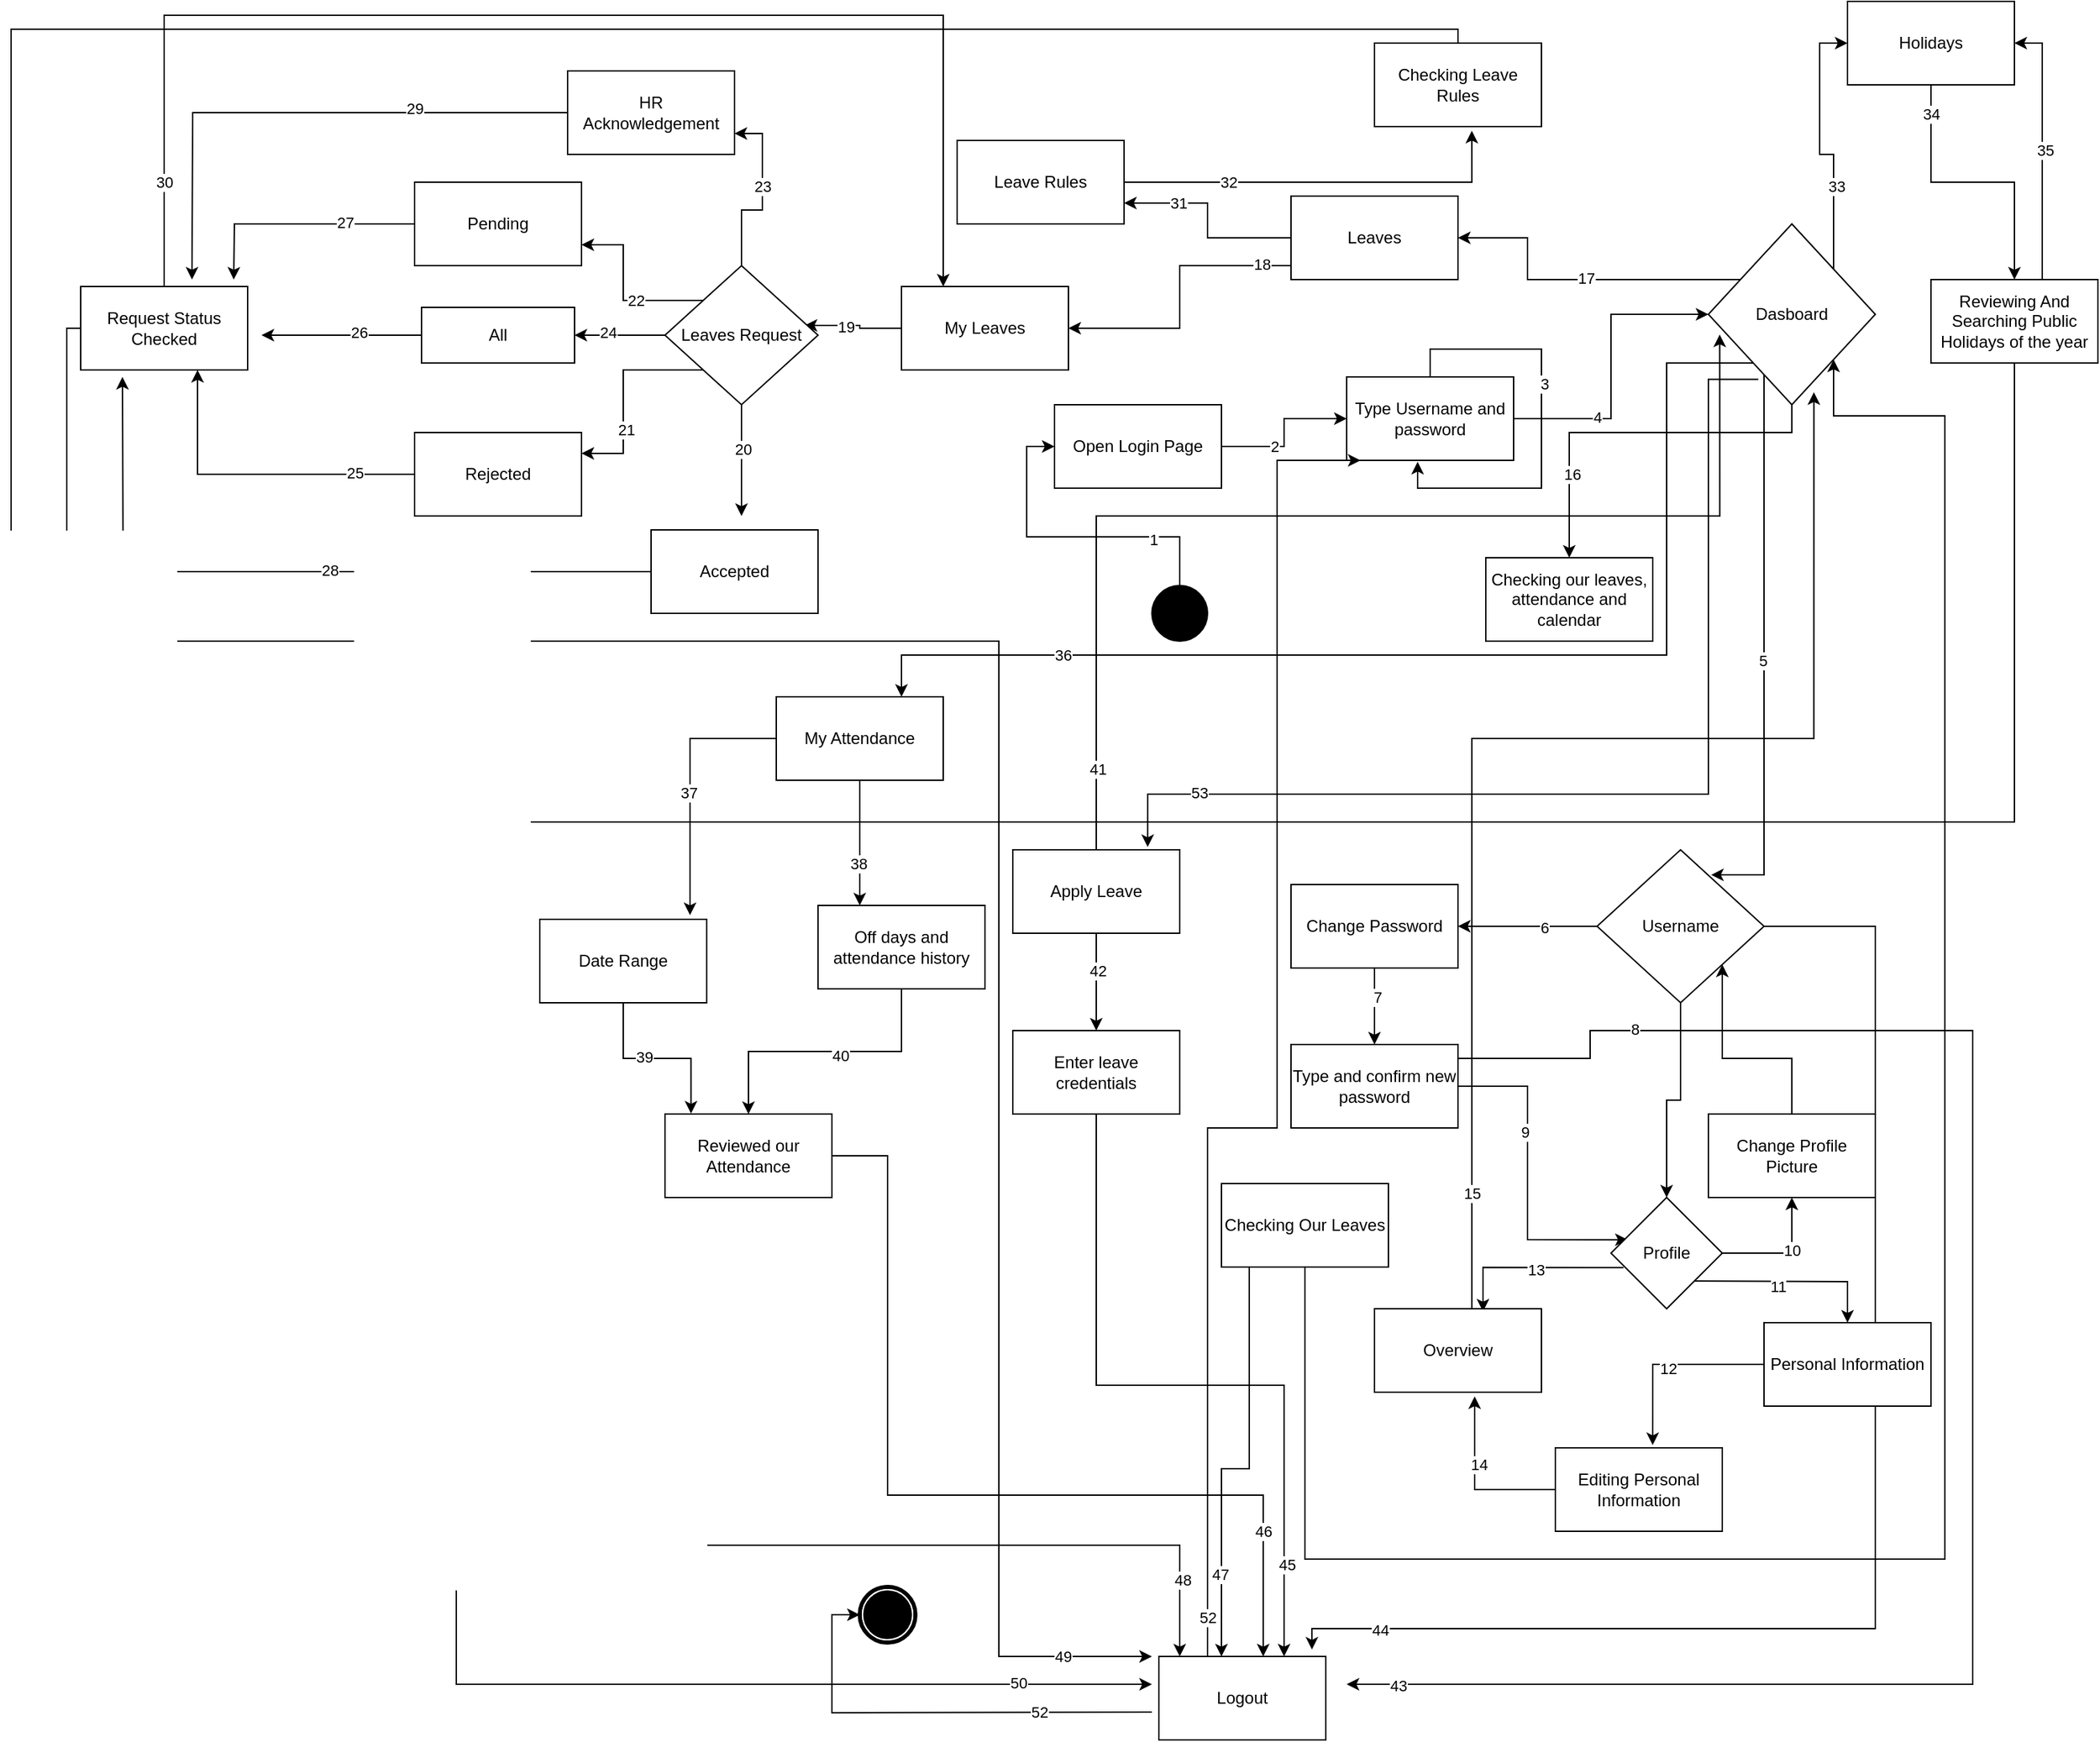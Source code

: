<mxfile version="20.1.4" type="device"><diagram name="Page-1" id="0783ab3e-0a74-02c8-0abd-f7b4e66b4bec"><mxGraphModel dx="1988" dy="1735" grid="1" gridSize="10" guides="1" tooltips="1" connect="1" arrows="1" fold="1" page="1" pageScale="1" pageWidth="850" pageHeight="1100" background="none" math="0" shadow="0"><root><mxCell id="0"/><mxCell id="1" parent="0"/><mxCell id="XE_rVg_i9SfqLxO7gAfk-92" style="edgeStyle=orthogonalEdgeStyle;rounded=0;orthogonalLoop=1;jettySize=auto;html=1;entryX=0;entryY=0.5;entryDx=0;entryDy=0;" edge="1" parent="1" source="XE_rVg_i9SfqLxO7gAfk-2" target="XE_rVg_i9SfqLxO7gAfk-89"><mxGeometry relative="1" as="geometry"/></mxCell><mxCell id="XE_rVg_i9SfqLxO7gAfk-245" value="1" style="edgeLabel;html=1;align=center;verticalAlign=middle;resizable=0;points=[];" vertex="1" connectable="0" parent="XE_rVg_i9SfqLxO7gAfk-92"><mxGeometry x="-0.54" y="2" relative="1" as="geometry"><mxPoint x="-1" as="offset"/></mxGeometry></mxCell><mxCell id="XE_rVg_i9SfqLxO7gAfk-2" value="" style="ellipse;whiteSpace=wrap;html=1;rounded=0;shadow=0;comic=0;labelBackgroundColor=none;strokeWidth=1;fillColor=#000000;fontFamily=Verdana;fontSize=12;align=center;" vertex="1" parent="1"><mxGeometry x="300" y="-20" width="40" height="40" as="geometry"/></mxCell><mxCell id="XE_rVg_i9SfqLxO7gAfk-3" value="" style="shape=mxgraph.bpmn.shape;html=1;verticalLabelPosition=bottom;labelBackgroundColor=#ffffff;verticalAlign=top;perimeter=ellipsePerimeter;outline=end;symbol=terminate;rounded=0;shadow=0;comic=0;strokeWidth=1;fontFamily=Verdana;fontSize=12;align=center;" vertex="1" parent="1"><mxGeometry x="90" y="700" width="40" height="40" as="geometry"/></mxCell><mxCell id="XE_rVg_i9SfqLxO7gAfk-31" style="edgeStyle=orthogonalEdgeStyle;rounded=0;orthogonalLoop=1;jettySize=auto;html=1;entryX=0;entryY=0.75;entryDx=0;entryDy=0;" edge="1" parent="1" source="XE_rVg_i9SfqLxO7gAfk-32"><mxGeometry relative="1" as="geometry"><Array as="points"><mxPoint x="190" y="240"/><mxPoint x="90" y="240"/><mxPoint x="90" y="295"/></Array><mxPoint x="150" y="295" as="targetPoint"/></mxGeometry></mxCell><mxCell id="XE_rVg_i9SfqLxO7gAfk-93" style="edgeStyle=orthogonalEdgeStyle;rounded=0;orthogonalLoop=1;jettySize=auto;html=1;entryX=0;entryY=0.5;entryDx=0;entryDy=0;" edge="1" parent="1" source="XE_rVg_i9SfqLxO7gAfk-89" target="XE_rVg_i9SfqLxO7gAfk-90"><mxGeometry relative="1" as="geometry"/></mxCell><mxCell id="XE_rVg_i9SfqLxO7gAfk-247" value="2" style="edgeLabel;html=1;align=center;verticalAlign=middle;resizable=0;points=[];" vertex="1" connectable="0" parent="XE_rVg_i9SfqLxO7gAfk-93"><mxGeometry x="-0.309" relative="1" as="geometry"><mxPoint as="offset"/></mxGeometry></mxCell><mxCell id="XE_rVg_i9SfqLxO7gAfk-89" value="Open Login Page" style="whiteSpace=wrap;html=1;" vertex="1" parent="1"><mxGeometry x="230" y="-150" width="120" height="60" as="geometry"/></mxCell><mxCell id="XE_rVg_i9SfqLxO7gAfk-158" style="edgeStyle=orthogonalEdgeStyle;rounded=0;orthogonalLoop=1;jettySize=auto;html=1;entryX=0;entryY=0.5;entryDx=0;entryDy=0;" edge="1" parent="1" source="XE_rVg_i9SfqLxO7gAfk-90" target="XE_rVg_i9SfqLxO7gAfk-157"><mxGeometry relative="1" as="geometry"/></mxCell><mxCell id="XE_rVg_i9SfqLxO7gAfk-249" value="4" style="edgeLabel;html=1;align=center;verticalAlign=middle;resizable=0;points=[];" vertex="1" connectable="0" parent="XE_rVg_i9SfqLxO7gAfk-158"><mxGeometry x="-0.442" y="1" relative="1" as="geometry"><mxPoint as="offset"/></mxGeometry></mxCell><mxCell id="XE_rVg_i9SfqLxO7gAfk-90" value="Type Username and password" style="whiteSpace=wrap;html=1;" vertex="1" parent="1"><mxGeometry x="440" y="-170" width="120" height="60" as="geometry"/></mxCell><mxCell id="XE_rVg_i9SfqLxO7gAfk-95" style="edgeStyle=orthogonalEdgeStyle;rounded=0;orthogonalLoop=1;jettySize=auto;html=1;entryX=0.425;entryY=1.017;entryDx=0;entryDy=0;entryPerimeter=0;" edge="1" parent="1" source="XE_rVg_i9SfqLxO7gAfk-90" target="XE_rVg_i9SfqLxO7gAfk-90"><mxGeometry relative="1" as="geometry"/></mxCell><mxCell id="XE_rVg_i9SfqLxO7gAfk-248" value="3" style="edgeLabel;html=1;align=center;verticalAlign=middle;resizable=0;points=[];" vertex="1" connectable="0" parent="XE_rVg_i9SfqLxO7gAfk-95"><mxGeometry x="-0.188" y="2" relative="1" as="geometry"><mxPoint as="offset"/></mxGeometry></mxCell><mxCell id="XE_rVg_i9SfqLxO7gAfk-107" style="edgeStyle=orthogonalEdgeStyle;rounded=0;orthogonalLoop=1;jettySize=auto;html=1;exitX=0;exitY=0.5;exitDx=0;exitDy=0;entryX=1;entryY=0.5;entryDx=0;entryDy=0;" edge="1" parent="1" source="XE_rVg_i9SfqLxO7gAfk-102" target="XE_rVg_i9SfqLxO7gAfk-105"><mxGeometry relative="1" as="geometry"><Array as="points"><mxPoint x="590" y="225"/><mxPoint x="590" y="225"/></Array></mxGeometry></mxCell><mxCell id="XE_rVg_i9SfqLxO7gAfk-251" value="6" style="edgeLabel;html=1;align=center;verticalAlign=middle;resizable=0;points=[];" vertex="1" connectable="0" parent="XE_rVg_i9SfqLxO7gAfk-107"><mxGeometry x="-0.24" y="1" relative="1" as="geometry"><mxPoint as="offset"/></mxGeometry></mxCell><mxCell id="XE_rVg_i9SfqLxO7gAfk-110" style="edgeStyle=orthogonalEdgeStyle;rounded=0;orthogonalLoop=1;jettySize=auto;html=1;exitX=0.5;exitY=1;exitDx=0;exitDy=0;entryX=0.5;entryY=0;entryDx=0;entryDy=0;" edge="1" parent="1" source="XE_rVg_i9SfqLxO7gAfk-102" target="XE_rVg_i9SfqLxO7gAfk-237"><mxGeometry relative="1" as="geometry"><mxPoint x="680.0" y="420" as="targetPoint"/></mxGeometry></mxCell><mxCell id="XE_rVg_i9SfqLxO7gAfk-118" style="edgeStyle=orthogonalEdgeStyle;rounded=0;orthogonalLoop=1;jettySize=auto;html=1;entryX=0.917;entryY=-0.083;entryDx=0;entryDy=0;entryPerimeter=0;" edge="1" parent="1" source="XE_rVg_i9SfqLxO7gAfk-102" target="XE_rVg_i9SfqLxO7gAfk-113"><mxGeometry relative="1" as="geometry"><Array as="points"><mxPoint x="820" y="225"/><mxPoint x="820" y="730"/><mxPoint x="415" y="730"/></Array></mxGeometry></mxCell><mxCell id="XE_rVg_i9SfqLxO7gAfk-290" value="44" style="edgeLabel;html=1;align=center;verticalAlign=middle;resizable=0;points=[];" vertex="1" connectable="0" parent="XE_rVg_i9SfqLxO7gAfk-118"><mxGeometry x="0.873" y="1" relative="1" as="geometry"><mxPoint as="offset"/></mxGeometry></mxCell><mxCell id="XE_rVg_i9SfqLxO7gAfk-102" value="Username" style="rhombus;whiteSpace=wrap;html=1;" vertex="1" parent="1"><mxGeometry x="620" y="170" width="120" height="110" as="geometry"/></mxCell><mxCell id="XE_rVg_i9SfqLxO7gAfk-122" style="edgeStyle=orthogonalEdgeStyle;rounded=0;orthogonalLoop=1;jettySize=auto;html=1;entryX=0.65;entryY=0.033;entryDx=0;entryDy=0;entryPerimeter=0;exitX=0.112;exitY=0.629;exitDx=0;exitDy=0;exitPerimeter=0;" edge="1" parent="1" source="XE_rVg_i9SfqLxO7gAfk-237" target="XE_rVg_i9SfqLxO7gAfk-112"><mxGeometry relative="1" as="geometry"><mxPoint x="620.0" y="470" as="sourcePoint"/><Array as="points"><mxPoint x="538" y="470"/></Array></mxGeometry></mxCell><mxCell id="XE_rVg_i9SfqLxO7gAfk-259" value="13" style="edgeLabel;html=1;align=center;verticalAlign=middle;resizable=0;points=[];" vertex="1" connectable="0" parent="XE_rVg_i9SfqLxO7gAfk-122"><mxGeometry x="-0.039" y="1" relative="1" as="geometry"><mxPoint as="offset"/></mxGeometry></mxCell><mxCell id="XE_rVg_i9SfqLxO7gAfk-123" style="edgeStyle=orthogonalEdgeStyle;rounded=0;orthogonalLoop=1;jettySize=auto;html=1;entryX=0.5;entryY=0;entryDx=0;entryDy=0;" edge="1" parent="1" target="XE_rVg_i9SfqLxO7gAfk-121"><mxGeometry relative="1" as="geometry"><mxPoint x="680.0" y="480" as="sourcePoint"/></mxGeometry></mxCell><mxCell id="XE_rVg_i9SfqLxO7gAfk-257" value="11" style="edgeLabel;html=1;align=center;verticalAlign=middle;resizable=0;points=[];" vertex="1" connectable="0" parent="XE_rVg_i9SfqLxO7gAfk-123"><mxGeometry x="-0.061" y="-3" relative="1" as="geometry"><mxPoint as="offset"/></mxGeometry></mxCell><mxCell id="XE_rVg_i9SfqLxO7gAfk-108" style="edgeStyle=orthogonalEdgeStyle;rounded=0;orthogonalLoop=1;jettySize=auto;html=1;entryX=0.5;entryY=0;entryDx=0;entryDy=0;" edge="1" parent="1" source="XE_rVg_i9SfqLxO7gAfk-105" target="XE_rVg_i9SfqLxO7gAfk-106"><mxGeometry relative="1" as="geometry"><Array as="points"><mxPoint x="460" y="270"/><mxPoint x="460" y="270"/></Array></mxGeometry></mxCell><mxCell id="XE_rVg_i9SfqLxO7gAfk-253" value="7" style="edgeLabel;html=1;align=center;verticalAlign=middle;resizable=0;points=[];" vertex="1" connectable="0" parent="XE_rVg_i9SfqLxO7gAfk-108"><mxGeometry x="-0.238" y="2" relative="1" as="geometry"><mxPoint as="offset"/></mxGeometry></mxCell><mxCell id="XE_rVg_i9SfqLxO7gAfk-105" value="Change Password" style="whiteSpace=wrap;html=1;" vertex="1" parent="1"><mxGeometry x="400" y="195" width="120" height="60" as="geometry"/></mxCell><mxCell id="XE_rVg_i9SfqLxO7gAfk-111" style="edgeStyle=orthogonalEdgeStyle;rounded=0;orthogonalLoop=1;jettySize=auto;html=1;entryX=0.15;entryY=0.379;entryDx=0;entryDy=0;entryPerimeter=0;" edge="1" parent="1" source="XE_rVg_i9SfqLxO7gAfk-106" target="XE_rVg_i9SfqLxO7gAfk-237"><mxGeometry relative="1" as="geometry"><mxPoint x="620.0" y="450" as="targetPoint"/><Array as="points"><mxPoint x="570" y="340"/><mxPoint x="570" y="450"/></Array></mxGeometry></mxCell><mxCell id="XE_rVg_i9SfqLxO7gAfk-255" value="9" style="edgeLabel;html=1;align=center;verticalAlign=middle;resizable=0;points=[];" vertex="1" connectable="0" parent="XE_rVg_i9SfqLxO7gAfk-111"><mxGeometry x="-0.286" y="-2" relative="1" as="geometry"><mxPoint as="offset"/></mxGeometry></mxCell><mxCell id="XE_rVg_i9SfqLxO7gAfk-114" style="edgeStyle=orthogonalEdgeStyle;rounded=0;orthogonalLoop=1;jettySize=auto;html=1;" edge="1" parent="1" source="XE_rVg_i9SfqLxO7gAfk-106"><mxGeometry relative="1" as="geometry"><mxPoint x="440" y="770" as="targetPoint"/><Array as="points"><mxPoint x="615" y="320"/><mxPoint x="615" y="300"/><mxPoint x="890" y="300"/><mxPoint x="890" y="770"/></Array></mxGeometry></mxCell><mxCell id="XE_rVg_i9SfqLxO7gAfk-254" value="8" style="edgeLabel;html=1;align=center;verticalAlign=middle;resizable=0;points=[];" vertex="1" connectable="0" parent="XE_rVg_i9SfqLxO7gAfk-114"><mxGeometry x="-0.776" y="1" relative="1" as="geometry"><mxPoint as="offset"/></mxGeometry></mxCell><mxCell id="XE_rVg_i9SfqLxO7gAfk-289" value="43" style="edgeLabel;html=1;align=center;verticalAlign=middle;resizable=0;points=[];" vertex="1" connectable="0" parent="XE_rVg_i9SfqLxO7gAfk-114"><mxGeometry x="0.944" y="1" relative="1" as="geometry"><mxPoint as="offset"/></mxGeometry></mxCell><mxCell id="XE_rVg_i9SfqLxO7gAfk-106" value="Type and confirm new password" style="whiteSpace=wrap;html=1;" vertex="1" parent="1"><mxGeometry x="400" y="310" width="120" height="60" as="geometry"/></mxCell><mxCell id="XE_rVg_i9SfqLxO7gAfk-241" style="edgeStyle=orthogonalEdgeStyle;rounded=0;orthogonalLoop=1;jettySize=auto;html=1;entryX=0.632;entryY=0.931;entryDx=0;entryDy=0;entryPerimeter=0;" edge="1" parent="1" source="XE_rVg_i9SfqLxO7gAfk-112" target="XE_rVg_i9SfqLxO7gAfk-157"><mxGeometry relative="1" as="geometry"><Array as="points"><mxPoint x="530" y="90"/><mxPoint x="776" y="90"/></Array></mxGeometry></mxCell><mxCell id="XE_rVg_i9SfqLxO7gAfk-261" value="15" style="edgeLabel;html=1;align=center;verticalAlign=middle;resizable=0;points=[];" vertex="1" connectable="0" parent="XE_rVg_i9SfqLxO7gAfk-241"><mxGeometry x="-0.815" relative="1" as="geometry"><mxPoint as="offset"/></mxGeometry></mxCell><mxCell id="XE_rVg_i9SfqLxO7gAfk-112" value="Overview" style="whiteSpace=wrap;html=1;" vertex="1" parent="1"><mxGeometry x="460" y="500" width="120" height="60" as="geometry"/></mxCell><mxCell id="XE_rVg_i9SfqLxO7gAfk-120" style="edgeStyle=orthogonalEdgeStyle;rounded=0;orthogonalLoop=1;jettySize=auto;html=1;entryX=0.083;entryY=1;entryDx=0;entryDy=0;entryPerimeter=0;" edge="1" parent="1" source="XE_rVg_i9SfqLxO7gAfk-113" target="XE_rVg_i9SfqLxO7gAfk-90"><mxGeometry relative="1" as="geometry"><Array as="points"><mxPoint x="340" y="370"/><mxPoint x="390" y="370"/><mxPoint x="390" y="-110"/></Array></mxGeometry></mxCell><mxCell id="XE_rVg_i9SfqLxO7gAfk-299" value="52" style="edgeLabel;html=1;align=center;verticalAlign=middle;resizable=0;points=[];" vertex="1" connectable="0" parent="XE_rVg_i9SfqLxO7gAfk-120"><mxGeometry x="-0.942" relative="1" as="geometry"><mxPoint as="offset"/></mxGeometry></mxCell><mxCell id="XE_rVg_i9SfqLxO7gAfk-113" value="Logout" style="whiteSpace=wrap;html=1;" vertex="1" parent="1"><mxGeometry x="305" y="750" width="120" height="60" as="geometry"/></mxCell><mxCell id="XE_rVg_i9SfqLxO7gAfk-164" style="edgeStyle=orthogonalEdgeStyle;rounded=0;orthogonalLoop=1;jettySize=auto;html=1;entryX=0.583;entryY=-0.033;entryDx=0;entryDy=0;entryPerimeter=0;" edge="1" parent="1" source="XE_rVg_i9SfqLxO7gAfk-121" target="XE_rVg_i9SfqLxO7gAfk-160"><mxGeometry relative="1" as="geometry"/></mxCell><mxCell id="XE_rVg_i9SfqLxO7gAfk-258" value="12" style="edgeLabel;html=1;align=center;verticalAlign=middle;resizable=0;points=[];" vertex="1" connectable="0" parent="XE_rVg_i9SfqLxO7gAfk-164"><mxGeometry x="0.009" y="3" relative="1" as="geometry"><mxPoint as="offset"/></mxGeometry></mxCell><mxCell id="XE_rVg_i9SfqLxO7gAfk-121" value="Personal Information" style="whiteSpace=wrap;html=1;" vertex="1" parent="1"><mxGeometry x="740" y="510" width="120" height="60" as="geometry"/></mxCell><mxCell id="XE_rVg_i9SfqLxO7gAfk-168" style="edgeStyle=orthogonalEdgeStyle;rounded=0;orthogonalLoop=1;jettySize=auto;html=1;exitX=0.5;exitY=1;exitDx=0;exitDy=0;entryX=0.5;entryY=0;entryDx=0;entryDy=0;" edge="1" parent="1" source="XE_rVg_i9SfqLxO7gAfk-138" target="XE_rVg_i9SfqLxO7gAfk-167"><mxGeometry relative="1" as="geometry"/></mxCell><mxCell id="XE_rVg_i9SfqLxO7gAfk-288" value="42" style="edgeLabel;html=1;align=center;verticalAlign=middle;resizable=0;points=[];" vertex="1" connectable="0" parent="XE_rVg_i9SfqLxO7gAfk-168"><mxGeometry x="-0.229" y="1" relative="1" as="geometry"><mxPoint as="offset"/></mxGeometry></mxCell><mxCell id="XE_rVg_i9SfqLxO7gAfk-243" style="edgeStyle=orthogonalEdgeStyle;rounded=0;orthogonalLoop=1;jettySize=auto;html=1;entryX=0.068;entryY=0.612;entryDx=0;entryDy=0;entryPerimeter=0;" edge="1" parent="1" source="XE_rVg_i9SfqLxO7gAfk-138" target="XE_rVg_i9SfqLxO7gAfk-157"><mxGeometry relative="1" as="geometry"><Array as="points"><mxPoint x="260" y="-70"/><mxPoint x="708" y="-70"/></Array></mxGeometry></mxCell><mxCell id="XE_rVg_i9SfqLxO7gAfk-287" value="41" style="edgeLabel;html=1;align=center;verticalAlign=middle;resizable=0;points=[];" vertex="1" connectable="0" parent="XE_rVg_i9SfqLxO7gAfk-243"><mxGeometry x="-0.857" y="-1" relative="1" as="geometry"><mxPoint as="offset"/></mxGeometry></mxCell><mxCell id="XE_rVg_i9SfqLxO7gAfk-138" value="Apply Leave" style="whiteSpace=wrap;html=1;" vertex="1" parent="1"><mxGeometry x="200" y="170" width="120" height="60" as="geometry"/></mxCell><mxCell id="XE_rVg_i9SfqLxO7gAfk-187" style="edgeStyle=orthogonalEdgeStyle;rounded=0;orthogonalLoop=1;jettySize=auto;html=1;entryX=1;entryY=1;entryDx=0;entryDy=0;" edge="1" parent="1" source="XE_rVg_i9SfqLxO7gAfk-155" target="XE_rVg_i9SfqLxO7gAfk-157"><mxGeometry relative="1" as="geometry"><Array as="points"><mxPoint x="410" y="680"/><mxPoint x="870" y="680"/><mxPoint x="870" y="-142"/></Array></mxGeometry></mxCell><mxCell id="XE_rVg_i9SfqLxO7gAfk-233" style="edgeStyle=orthogonalEdgeStyle;rounded=0;orthogonalLoop=1;jettySize=auto;html=1;entryX=0.375;entryY=0;entryDx=0;entryDy=0;entryPerimeter=0;" edge="1" parent="1" source="XE_rVg_i9SfqLxO7gAfk-155" target="XE_rVg_i9SfqLxO7gAfk-113"><mxGeometry relative="1" as="geometry"><Array as="points"><mxPoint x="370" y="615"/><mxPoint x="350" y="615"/></Array></mxGeometry></mxCell><mxCell id="XE_rVg_i9SfqLxO7gAfk-293" value="47" style="edgeLabel;html=1;align=center;verticalAlign=middle;resizable=0;points=[];" vertex="1" connectable="0" parent="XE_rVg_i9SfqLxO7gAfk-233"><mxGeometry x="0.604" y="-1" relative="1" as="geometry"><mxPoint as="offset"/></mxGeometry></mxCell><mxCell id="XE_rVg_i9SfqLxO7gAfk-155" value="Checking Our Leaves" style="whiteSpace=wrap;html=1;" vertex="1" parent="1"><mxGeometry x="350" y="410" width="120" height="60" as="geometry"/></mxCell><mxCell id="XE_rVg_i9SfqLxO7gAfk-159" style="edgeStyle=orthogonalEdgeStyle;rounded=0;orthogonalLoop=1;jettySize=auto;html=1;exitX=1;exitY=0.5;exitDx=0;exitDy=0;entryX=0.683;entryY=0.164;entryDx=0;entryDy=0;entryPerimeter=0;" edge="1" parent="1" source="XE_rVg_i9SfqLxO7gAfk-157" target="XE_rVg_i9SfqLxO7gAfk-102"><mxGeometry relative="1" as="geometry"><Array as="points"><mxPoint x="740" y="188"/></Array></mxGeometry></mxCell><mxCell id="XE_rVg_i9SfqLxO7gAfk-250" value="5" style="edgeLabel;html=1;align=center;verticalAlign=middle;resizable=0;points=[];" vertex="1" connectable="0" parent="XE_rVg_i9SfqLxO7gAfk-159"><mxGeometry x="0.263" y="-1" relative="1" as="geometry"><mxPoint as="offset"/></mxGeometry></mxCell><mxCell id="XE_rVg_i9SfqLxO7gAfk-169" style="edgeStyle=orthogonalEdgeStyle;rounded=0;orthogonalLoop=1;jettySize=auto;html=1;entryX=0.808;entryY=-0.033;entryDx=0;entryDy=0;entryPerimeter=0;exitX=0.299;exitY=0.86;exitDx=0;exitDy=0;exitPerimeter=0;" edge="1" parent="1" source="XE_rVg_i9SfqLxO7gAfk-157" target="XE_rVg_i9SfqLxO7gAfk-138"><mxGeometry relative="1" as="geometry"><mxPoint x="730" y="-160" as="sourcePoint"/><Array as="points"><mxPoint x="700" y="-168"/><mxPoint x="700" y="130"/><mxPoint x="297" y="130"/></Array></mxGeometry></mxCell><mxCell id="XE_rVg_i9SfqLxO7gAfk-300" value="53" style="edgeLabel;html=1;align=center;verticalAlign=middle;resizable=0;points=[];" vertex="1" connectable="0" parent="XE_rVg_i9SfqLxO7gAfk-169"><mxGeometry x="0.808" y="-1" relative="1" as="geometry"><mxPoint as="offset"/></mxGeometry></mxCell><mxCell id="XE_rVg_i9SfqLxO7gAfk-173" style="edgeStyle=orthogonalEdgeStyle;rounded=0;orthogonalLoop=1;jettySize=auto;html=1;" edge="1" parent="1" source="XE_rVg_i9SfqLxO7gAfk-157" target="XE_rVg_i9SfqLxO7gAfk-172"><mxGeometry relative="1" as="geometry"><Array as="points"><mxPoint x="600" y="-130"/></Array></mxGeometry></mxCell><mxCell id="XE_rVg_i9SfqLxO7gAfk-262" value="16" style="edgeLabel;html=1;align=center;verticalAlign=middle;resizable=0;points=[];" vertex="1" connectable="0" parent="XE_rVg_i9SfqLxO7gAfk-173"><mxGeometry x="0.557" y="2" relative="1" as="geometry"><mxPoint as="offset"/></mxGeometry></mxCell><mxCell id="XE_rVg_i9SfqLxO7gAfk-178" style="edgeStyle=orthogonalEdgeStyle;rounded=0;orthogonalLoop=1;jettySize=auto;html=1;entryX=1;entryY=0.5;entryDx=0;entryDy=0;" edge="1" parent="1" source="XE_rVg_i9SfqLxO7gAfk-157" target="XE_rVg_i9SfqLxO7gAfk-175"><mxGeometry relative="1" as="geometry"><Array as="points"><mxPoint x="570" y="-240"/><mxPoint x="570" y="-270"/></Array></mxGeometry></mxCell><mxCell id="XE_rVg_i9SfqLxO7gAfk-263" value="17" style="edgeLabel;html=1;align=center;verticalAlign=middle;resizable=0;points=[];" vertex="1" connectable="0" parent="XE_rVg_i9SfqLxO7gAfk-178"><mxGeometry x="-0.047" y="-1" relative="1" as="geometry"><mxPoint as="offset"/></mxGeometry></mxCell><mxCell id="XE_rVg_i9SfqLxO7gAfk-212" style="edgeStyle=orthogonalEdgeStyle;rounded=0;orthogonalLoop=1;jettySize=auto;html=1;exitX=1;exitY=0;exitDx=0;exitDy=0;entryX=0;entryY=0.5;entryDx=0;entryDy=0;" edge="1" parent="1" source="XE_rVg_i9SfqLxO7gAfk-157" target="XE_rVg_i9SfqLxO7gAfk-210"><mxGeometry relative="1" as="geometry"/></mxCell><mxCell id="XE_rVg_i9SfqLxO7gAfk-279" value="33" style="edgeLabel;html=1;align=center;verticalAlign=middle;resizable=0;points=[];" vertex="1" connectable="0" parent="XE_rVg_i9SfqLxO7gAfk-212"><mxGeometry x="-0.382" y="-2" relative="1" as="geometry"><mxPoint as="offset"/></mxGeometry></mxCell><mxCell id="XE_rVg_i9SfqLxO7gAfk-219" style="edgeStyle=orthogonalEdgeStyle;rounded=0;orthogonalLoop=1;jettySize=auto;html=1;entryX=0.75;entryY=0;entryDx=0;entryDy=0;" edge="1" parent="1" source="XE_rVg_i9SfqLxO7gAfk-157" target="XE_rVg_i9SfqLxO7gAfk-215"><mxGeometry relative="1" as="geometry"><Array as="points"><mxPoint x="670" y="-180"/><mxPoint x="670" y="30"/><mxPoint x="120" y="30"/></Array></mxGeometry></mxCell><mxCell id="XE_rVg_i9SfqLxO7gAfk-282" value="36" style="edgeLabel;html=1;align=center;verticalAlign=middle;resizable=0;points=[];" vertex="1" connectable="0" parent="XE_rVg_i9SfqLxO7gAfk-219"><mxGeometry x="0.659" relative="1" as="geometry"><mxPoint as="offset"/></mxGeometry></mxCell><mxCell id="XE_rVg_i9SfqLxO7gAfk-157" value="Dasboard" style="rhombus;whiteSpace=wrap;html=1;" vertex="1" parent="1"><mxGeometry x="700" y="-280" width="120" height="130" as="geometry"/></mxCell><mxCell id="XE_rVg_i9SfqLxO7gAfk-161" style="edgeStyle=orthogonalEdgeStyle;rounded=0;orthogonalLoop=1;jettySize=auto;html=1;entryX=0.6;entryY=1.05;entryDx=0;entryDy=0;entryPerimeter=0;" edge="1" parent="1" source="XE_rVg_i9SfqLxO7gAfk-160" target="XE_rVg_i9SfqLxO7gAfk-112"><mxGeometry relative="1" as="geometry"/></mxCell><mxCell id="XE_rVg_i9SfqLxO7gAfk-260" value="14" style="edgeLabel;html=1;align=center;verticalAlign=middle;resizable=0;points=[];" vertex="1" connectable="0" parent="XE_rVg_i9SfqLxO7gAfk-161"><mxGeometry x="0.226" y="-3" relative="1" as="geometry"><mxPoint as="offset"/></mxGeometry></mxCell><mxCell id="XE_rVg_i9SfqLxO7gAfk-160" value="Editing Personal Information" style="whiteSpace=wrap;html=1;" vertex="1" parent="1"><mxGeometry x="590" y="600" width="120" height="60" as="geometry"/></mxCell><mxCell id="XE_rVg_i9SfqLxO7gAfk-227" style="edgeStyle=orthogonalEdgeStyle;rounded=0;orthogonalLoop=1;jettySize=auto;html=1;entryX=0.75;entryY=0;entryDx=0;entryDy=0;" edge="1" parent="1" source="XE_rVg_i9SfqLxO7gAfk-167" target="XE_rVg_i9SfqLxO7gAfk-113"><mxGeometry relative="1" as="geometry"/></mxCell><mxCell id="XE_rVg_i9SfqLxO7gAfk-291" value="45" style="edgeLabel;html=1;align=center;verticalAlign=middle;resizable=0;points=[];" vertex="1" connectable="0" parent="XE_rVg_i9SfqLxO7gAfk-227"><mxGeometry x="0.749" y="2" relative="1" as="geometry"><mxPoint as="offset"/></mxGeometry></mxCell><mxCell id="XE_rVg_i9SfqLxO7gAfk-167" value="Enter leave credentials" style="whiteSpace=wrap;html=1;" vertex="1" parent="1"><mxGeometry x="200" y="300" width="120" height="60" as="geometry"/></mxCell><mxCell id="XE_rVg_i9SfqLxO7gAfk-172" value="Checking our leaves, attendance and calendar" style="whiteSpace=wrap;html=1;" vertex="1" parent="1"><mxGeometry x="540" y="-40" width="120" height="60" as="geometry"/></mxCell><mxCell id="XE_rVg_i9SfqLxO7gAfk-183" style="edgeStyle=orthogonalEdgeStyle;rounded=0;orthogonalLoop=1;jettySize=auto;html=1;entryX=1;entryY=0.5;entryDx=0;entryDy=0;" edge="1" parent="1" source="XE_rVg_i9SfqLxO7gAfk-175"><mxGeometry relative="1" as="geometry"><mxPoint x="240" y="-205" as="targetPoint"/><Array as="points"><mxPoint x="320" y="-250"/><mxPoint x="320" y="-205"/></Array></mxGeometry></mxCell><mxCell id="XE_rVg_i9SfqLxO7gAfk-264" value="18" style="edgeLabel;html=1;align=center;verticalAlign=middle;resizable=0;points=[];" vertex="1" connectable="0" parent="XE_rVg_i9SfqLxO7gAfk-183"><mxGeometry x="-0.797" y="-1" relative="1" as="geometry"><mxPoint as="offset"/></mxGeometry></mxCell><mxCell id="XE_rVg_i9SfqLxO7gAfk-234" style="edgeStyle=orthogonalEdgeStyle;rounded=0;orthogonalLoop=1;jettySize=auto;html=1;entryX=1;entryY=0.75;entryDx=0;entryDy=0;" edge="1" parent="1" source="XE_rVg_i9SfqLxO7gAfk-175" target="XE_rVg_i9SfqLxO7gAfk-176"><mxGeometry relative="1" as="geometry"/></mxCell><mxCell id="XE_rVg_i9SfqLxO7gAfk-277" value="31" style="edgeLabel;html=1;align=center;verticalAlign=middle;resizable=0;points=[];" vertex="1" connectable="0" parent="XE_rVg_i9SfqLxO7gAfk-234"><mxGeometry x="0.47" relative="1" as="geometry"><mxPoint as="offset"/></mxGeometry></mxCell><mxCell id="XE_rVg_i9SfqLxO7gAfk-175" value="Leaves" style="whiteSpace=wrap;html=1;" vertex="1" parent="1"><mxGeometry x="400" y="-300" width="120" height="60" as="geometry"/></mxCell><mxCell id="XE_rVg_i9SfqLxO7gAfk-209" style="edgeStyle=orthogonalEdgeStyle;rounded=0;orthogonalLoop=1;jettySize=auto;html=1;entryX=0.583;entryY=1.05;entryDx=0;entryDy=0;entryPerimeter=0;" edge="1" parent="1" source="XE_rVg_i9SfqLxO7gAfk-176" target="XE_rVg_i9SfqLxO7gAfk-208"><mxGeometry relative="1" as="geometry"/></mxCell><mxCell id="XE_rVg_i9SfqLxO7gAfk-278" value="32" style="edgeLabel;html=1;align=center;verticalAlign=middle;resizable=0;points=[];" vertex="1" connectable="0" parent="XE_rVg_i9SfqLxO7gAfk-209"><mxGeometry x="-0.482" relative="1" as="geometry"><mxPoint as="offset"/></mxGeometry></mxCell><mxCell id="XE_rVg_i9SfqLxO7gAfk-176" value="Leave Rules" style="whiteSpace=wrap;html=1;" vertex="1" parent="1"><mxGeometry x="160" y="-340" width="120" height="60" as="geometry"/></mxCell><mxCell id="XE_rVg_i9SfqLxO7gAfk-190" style="edgeStyle=orthogonalEdgeStyle;rounded=0;orthogonalLoop=1;jettySize=auto;html=1;entryX=0.913;entryY=0.43;entryDx=0;entryDy=0;entryPerimeter=0;" edge="1" parent="1" source="XE_rVg_i9SfqLxO7gAfk-186" target="XE_rVg_i9SfqLxO7gAfk-189"><mxGeometry relative="1" as="geometry"/></mxCell><mxCell id="XE_rVg_i9SfqLxO7gAfk-265" value="19" style="edgeLabel;html=1;align=center;verticalAlign=middle;resizable=0;points=[];" vertex="1" connectable="0" parent="XE_rVg_i9SfqLxO7gAfk-190"><mxGeometry x="0.174" y="1" relative="1" as="geometry"><mxPoint as="offset"/></mxGeometry></mxCell><mxCell id="XE_rVg_i9SfqLxO7gAfk-186" value="My Leaves" style="whiteSpace=wrap;html=1;" vertex="1" parent="1"><mxGeometry x="120" y="-235" width="120" height="60" as="geometry"/></mxCell><mxCell id="XE_rVg_i9SfqLxO7gAfk-196" style="edgeStyle=orthogonalEdgeStyle;rounded=0;orthogonalLoop=1;jettySize=auto;html=1;" edge="1" parent="1" source="XE_rVg_i9SfqLxO7gAfk-189"><mxGeometry relative="1" as="geometry"><mxPoint x="5" y="-70" as="targetPoint"/></mxGeometry></mxCell><mxCell id="XE_rVg_i9SfqLxO7gAfk-266" value="20" style="edgeLabel;html=1;align=center;verticalAlign=middle;resizable=0;points=[];" vertex="1" connectable="0" parent="XE_rVg_i9SfqLxO7gAfk-196"><mxGeometry x="-0.205" y="1" relative="1" as="geometry"><mxPoint as="offset"/></mxGeometry></mxCell><mxCell id="XE_rVg_i9SfqLxO7gAfk-197" style="edgeStyle=orthogonalEdgeStyle;rounded=0;orthogonalLoop=1;jettySize=auto;html=1;exitX=0;exitY=1;exitDx=0;exitDy=0;entryX=1;entryY=0.25;entryDx=0;entryDy=0;" edge="1" parent="1" source="XE_rVg_i9SfqLxO7gAfk-189" target="XE_rVg_i9SfqLxO7gAfk-192"><mxGeometry relative="1" as="geometry"/></mxCell><mxCell id="XE_rVg_i9SfqLxO7gAfk-267" value="21" style="edgeLabel;html=1;align=center;verticalAlign=middle;resizable=0;points=[];" vertex="1" connectable="0" parent="XE_rVg_i9SfqLxO7gAfk-197"><mxGeometry x="0.355" y="2" relative="1" as="geometry"><mxPoint as="offset"/></mxGeometry></mxCell><mxCell id="XE_rVg_i9SfqLxO7gAfk-198" style="edgeStyle=orthogonalEdgeStyle;rounded=0;orthogonalLoop=1;jettySize=auto;html=1;entryX=1;entryY=0.5;entryDx=0;entryDy=0;" edge="1" parent="1" source="XE_rVg_i9SfqLxO7gAfk-189" target="XE_rVg_i9SfqLxO7gAfk-195"><mxGeometry relative="1" as="geometry"/></mxCell><mxCell id="XE_rVg_i9SfqLxO7gAfk-270" value="24" style="edgeLabel;html=1;align=center;verticalAlign=middle;resizable=0;points=[];" vertex="1" connectable="0" parent="XE_rVg_i9SfqLxO7gAfk-198"><mxGeometry x="0.268" y="-2" relative="1" as="geometry"><mxPoint as="offset"/></mxGeometry></mxCell><mxCell id="XE_rVg_i9SfqLxO7gAfk-199" style="edgeStyle=orthogonalEdgeStyle;rounded=0;orthogonalLoop=1;jettySize=auto;html=1;exitX=0;exitY=0;exitDx=0;exitDy=0;entryX=1;entryY=0.75;entryDx=0;entryDy=0;" edge="1" parent="1" source="XE_rVg_i9SfqLxO7gAfk-189" target="XE_rVg_i9SfqLxO7gAfk-193"><mxGeometry relative="1" as="geometry"/></mxCell><mxCell id="XE_rVg_i9SfqLxO7gAfk-268" value="22" style="edgeLabel;html=1;align=center;verticalAlign=middle;resizable=0;points=[];" vertex="1" connectable="0" parent="XE_rVg_i9SfqLxO7gAfk-199"><mxGeometry x="-0.236" relative="1" as="geometry"><mxPoint as="offset"/></mxGeometry></mxCell><mxCell id="XE_rVg_i9SfqLxO7gAfk-200" style="edgeStyle=orthogonalEdgeStyle;rounded=0;orthogonalLoop=1;jettySize=auto;html=1;entryX=1;entryY=0.75;entryDx=0;entryDy=0;" edge="1" parent="1" source="XE_rVg_i9SfqLxO7gAfk-189" target="XE_rVg_i9SfqLxO7gAfk-194"><mxGeometry relative="1" as="geometry"/></mxCell><mxCell id="XE_rVg_i9SfqLxO7gAfk-269" value="23" style="edgeLabel;html=1;align=center;verticalAlign=middle;resizable=0;points=[];" vertex="1" connectable="0" parent="XE_rVg_i9SfqLxO7gAfk-200"><mxGeometry x="0.108" relative="1" as="geometry"><mxPoint as="offset"/></mxGeometry></mxCell><mxCell id="XE_rVg_i9SfqLxO7gAfk-189" value="Leaves Request" style="rhombus;whiteSpace=wrap;html=1;" vertex="1" parent="1"><mxGeometry x="-50" y="-250" width="110" height="100" as="geometry"/></mxCell><mxCell id="XE_rVg_i9SfqLxO7gAfk-206" style="edgeStyle=orthogonalEdgeStyle;rounded=0;orthogonalLoop=1;jettySize=auto;html=1;" edge="1" parent="1" source="XE_rVg_i9SfqLxO7gAfk-191"><mxGeometry relative="1" as="geometry"><mxPoint x="-440" y="-170" as="targetPoint"/></mxGeometry></mxCell><mxCell id="XE_rVg_i9SfqLxO7gAfk-274" value="28" style="edgeLabel;html=1;align=center;verticalAlign=middle;resizable=0;points=[];" vertex="1" connectable="0" parent="XE_rVg_i9SfqLxO7gAfk-206"><mxGeometry x="-0.108" y="-1" relative="1" as="geometry"><mxPoint as="offset"/></mxGeometry></mxCell><mxCell id="XE_rVg_i9SfqLxO7gAfk-191" value="Accepted" style="whiteSpace=wrap;html=1;" vertex="1" parent="1"><mxGeometry x="-60" y="-60" width="120" height="60" as="geometry"/></mxCell><mxCell id="XE_rVg_i9SfqLxO7gAfk-205" style="edgeStyle=orthogonalEdgeStyle;rounded=0;orthogonalLoop=1;jettySize=auto;html=1;entryX=0.7;entryY=1;entryDx=0;entryDy=0;entryPerimeter=0;" edge="1" parent="1" source="XE_rVg_i9SfqLxO7gAfk-192" target="XE_rVg_i9SfqLxO7gAfk-201"><mxGeometry relative="1" as="geometry"/></mxCell><mxCell id="XE_rVg_i9SfqLxO7gAfk-271" value="25" style="edgeLabel;html=1;align=center;verticalAlign=middle;resizable=0;points=[];" vertex="1" connectable="0" parent="XE_rVg_i9SfqLxO7gAfk-205"><mxGeometry x="-0.629" y="-1" relative="1" as="geometry"><mxPoint as="offset"/></mxGeometry></mxCell><mxCell id="XE_rVg_i9SfqLxO7gAfk-192" value="Rejected" style="whiteSpace=wrap;html=1;" vertex="1" parent="1"><mxGeometry x="-230" y="-130" width="120" height="60" as="geometry"/></mxCell><mxCell id="XE_rVg_i9SfqLxO7gAfk-203" style="edgeStyle=orthogonalEdgeStyle;rounded=0;orthogonalLoop=1;jettySize=auto;html=1;" edge="1" parent="1" source="XE_rVg_i9SfqLxO7gAfk-193"><mxGeometry relative="1" as="geometry"><mxPoint x="-360" y="-240" as="targetPoint"/></mxGeometry></mxCell><mxCell id="XE_rVg_i9SfqLxO7gAfk-273" value="27" style="edgeLabel;html=1;align=center;verticalAlign=middle;resizable=0;points=[];" vertex="1" connectable="0" parent="XE_rVg_i9SfqLxO7gAfk-203"><mxGeometry x="-0.412" y="-1" relative="1" as="geometry"><mxPoint as="offset"/></mxGeometry></mxCell><mxCell id="XE_rVg_i9SfqLxO7gAfk-193" value="Pending" style="whiteSpace=wrap;html=1;" vertex="1" parent="1"><mxGeometry x="-230" y="-310" width="120" height="60" as="geometry"/></mxCell><mxCell id="XE_rVg_i9SfqLxO7gAfk-202" style="edgeStyle=orthogonalEdgeStyle;rounded=0;orthogonalLoop=1;jettySize=auto;html=1;" edge="1" parent="1" source="XE_rVg_i9SfqLxO7gAfk-194"><mxGeometry relative="1" as="geometry"><mxPoint x="-390" y="-240" as="targetPoint"/></mxGeometry></mxCell><mxCell id="XE_rVg_i9SfqLxO7gAfk-275" value="29" style="edgeLabel;html=1;align=center;verticalAlign=middle;resizable=0;points=[];" vertex="1" connectable="0" parent="XE_rVg_i9SfqLxO7gAfk-202"><mxGeometry x="-0.434" y="-3" relative="1" as="geometry"><mxPoint as="offset"/></mxGeometry></mxCell><mxCell id="XE_rVg_i9SfqLxO7gAfk-194" value="HR Acknowledgement" style="whiteSpace=wrap;html=1;" vertex="1" parent="1"><mxGeometry x="-120" y="-390" width="120" height="60" as="geometry"/></mxCell><mxCell id="XE_rVg_i9SfqLxO7gAfk-204" style="edgeStyle=orthogonalEdgeStyle;rounded=0;orthogonalLoop=1;jettySize=auto;html=1;" edge="1" parent="1" source="XE_rVg_i9SfqLxO7gAfk-195"><mxGeometry relative="1" as="geometry"><mxPoint x="-340" y="-200" as="targetPoint"/></mxGeometry></mxCell><mxCell id="XE_rVg_i9SfqLxO7gAfk-272" value="26" style="edgeLabel;html=1;align=center;verticalAlign=middle;resizable=0;points=[];" vertex="1" connectable="0" parent="XE_rVg_i9SfqLxO7gAfk-204"><mxGeometry x="-0.224" y="-2" relative="1" as="geometry"><mxPoint as="offset"/></mxGeometry></mxCell><mxCell id="XE_rVg_i9SfqLxO7gAfk-195" value="All" style="whiteSpace=wrap;html=1;" vertex="1" parent="1"><mxGeometry x="-225" y="-220" width="110" height="40" as="geometry"/></mxCell><mxCell id="XE_rVg_i9SfqLxO7gAfk-223" style="edgeStyle=orthogonalEdgeStyle;rounded=0;orthogonalLoop=1;jettySize=auto;html=1;" edge="1" parent="1" source="XE_rVg_i9SfqLxO7gAfk-201"><mxGeometry relative="1" as="geometry"><mxPoint x="300" y="750" as="targetPoint"/><Array as="points"><mxPoint x="-480" y="-205"/><mxPoint x="-480" y="20"/><mxPoint x="190" y="20"/><mxPoint x="190" y="750"/></Array></mxGeometry></mxCell><mxCell id="XE_rVg_i9SfqLxO7gAfk-296" value="49" style="edgeLabel;html=1;align=center;verticalAlign=middle;resizable=0;points=[];" vertex="1" connectable="0" parent="XE_rVg_i9SfqLxO7gAfk-223"><mxGeometry x="0.926" relative="1" as="geometry"><mxPoint as="offset"/></mxGeometry></mxCell><mxCell id="XE_rVg_i9SfqLxO7gAfk-235" style="edgeStyle=orthogonalEdgeStyle;rounded=0;orthogonalLoop=1;jettySize=auto;html=1;entryX=0.25;entryY=0;entryDx=0;entryDy=0;" edge="1" parent="1" source="XE_rVg_i9SfqLxO7gAfk-201" target="XE_rVg_i9SfqLxO7gAfk-186"><mxGeometry relative="1" as="geometry"><Array as="points"><mxPoint x="-410" y="-430"/><mxPoint x="150" y="-430"/></Array></mxGeometry></mxCell><mxCell id="XE_rVg_i9SfqLxO7gAfk-276" value="30" style="edgeLabel;html=1;align=center;verticalAlign=middle;resizable=0;points=[];" vertex="1" connectable="0" parent="XE_rVg_i9SfqLxO7gAfk-235"><mxGeometry x="-0.842" relative="1" as="geometry"><mxPoint as="offset"/></mxGeometry></mxCell><mxCell id="XE_rVg_i9SfqLxO7gAfk-201" value="Request Status Checked" style="whiteSpace=wrap;html=1;" vertex="1" parent="1"><mxGeometry x="-470" y="-235" width="120" height="60" as="geometry"/></mxCell><mxCell id="XE_rVg_i9SfqLxO7gAfk-225" style="edgeStyle=orthogonalEdgeStyle;rounded=0;orthogonalLoop=1;jettySize=auto;html=1;" edge="1" parent="1" source="XE_rVg_i9SfqLxO7gAfk-208"><mxGeometry relative="1" as="geometry"><mxPoint x="320" y="750" as="targetPoint"/><Array as="points"><mxPoint x="520" y="-420"/><mxPoint x="-520" y="-420"/><mxPoint x="-520" y="100"/><mxPoint x="-170" y="100"/><mxPoint x="-170" y="670"/><mxPoint x="320" y="670"/></Array></mxGeometry></mxCell><mxCell id="XE_rVg_i9SfqLxO7gAfk-294" value="48" style="edgeLabel;html=1;align=center;verticalAlign=middle;resizable=0;points=[];" vertex="1" connectable="0" parent="XE_rVg_i9SfqLxO7gAfk-225"><mxGeometry x="0.964" y="2" relative="1" as="geometry"><mxPoint as="offset"/></mxGeometry></mxCell><mxCell id="XE_rVg_i9SfqLxO7gAfk-208" value="Checking Leave Rules" style="whiteSpace=wrap;html=1;" vertex="1" parent="1"><mxGeometry x="460" y="-410" width="120" height="60" as="geometry"/></mxCell><mxCell id="XE_rVg_i9SfqLxO7gAfk-232" style="edgeStyle=orthogonalEdgeStyle;rounded=0;orthogonalLoop=1;jettySize=auto;html=1;entryX=0.5;entryY=0;entryDx=0;entryDy=0;" edge="1" parent="1" source="XE_rVg_i9SfqLxO7gAfk-210" target="XE_rVg_i9SfqLxO7gAfk-211"><mxGeometry relative="1" as="geometry"/></mxCell><mxCell id="XE_rVg_i9SfqLxO7gAfk-280" value="34" style="edgeLabel;html=1;align=center;verticalAlign=middle;resizable=0;points=[];" vertex="1" connectable="0" parent="XE_rVg_i9SfqLxO7gAfk-232"><mxGeometry x="-0.79" relative="1" as="geometry"><mxPoint as="offset"/></mxGeometry></mxCell><mxCell id="XE_rVg_i9SfqLxO7gAfk-210" value="Holidays" style="whiteSpace=wrap;html=1;" vertex="1" parent="1"><mxGeometry x="800" y="-440" width="120" height="60" as="geometry"/></mxCell><mxCell id="XE_rVg_i9SfqLxO7gAfk-226" style="edgeStyle=orthogonalEdgeStyle;rounded=0;orthogonalLoop=1;jettySize=auto;html=1;" edge="1" parent="1" source="XE_rVg_i9SfqLxO7gAfk-211"><mxGeometry relative="1" as="geometry"><mxPoint x="300" y="770" as="targetPoint"/><Array as="points"><mxPoint x="920" y="-210"/><mxPoint x="920" y="150"/><mxPoint x="-200" y="150"/><mxPoint x="-200" y="770"/></Array></mxGeometry></mxCell><mxCell id="XE_rVg_i9SfqLxO7gAfk-297" value="50" style="edgeLabel;html=1;align=center;verticalAlign=middle;resizable=0;points=[];" vertex="1" connectable="0" parent="XE_rVg_i9SfqLxO7gAfk-226"><mxGeometry x="0.925" y="1" relative="1" as="geometry"><mxPoint as="offset"/></mxGeometry></mxCell><mxCell id="XE_rVg_i9SfqLxO7gAfk-236" style="edgeStyle=orthogonalEdgeStyle;rounded=0;orthogonalLoop=1;jettySize=auto;html=1;entryX=1;entryY=0.5;entryDx=0;entryDy=0;" edge="1" parent="1" source="XE_rVg_i9SfqLxO7gAfk-211" target="XE_rVg_i9SfqLxO7gAfk-210"><mxGeometry relative="1" as="geometry"><Array as="points"><mxPoint x="940" y="-410"/></Array></mxGeometry></mxCell><mxCell id="XE_rVg_i9SfqLxO7gAfk-281" value="35" style="edgeLabel;html=1;align=center;verticalAlign=middle;resizable=0;points=[];" vertex="1" connectable="0" parent="XE_rVg_i9SfqLxO7gAfk-236"><mxGeometry x="-0.017" y="-2" relative="1" as="geometry"><mxPoint as="offset"/></mxGeometry></mxCell><mxCell id="XE_rVg_i9SfqLxO7gAfk-211" value="Reviewing And Searching Public Holidays of the year" style="whiteSpace=wrap;html=1;" vertex="1" parent="1"><mxGeometry x="860" y="-240" width="120" height="60" as="geometry"/></mxCell><mxCell id="XE_rVg_i9SfqLxO7gAfk-220" style="edgeStyle=orthogonalEdgeStyle;rounded=0;orthogonalLoop=1;jettySize=auto;html=1;entryX=0.9;entryY=-0.05;entryDx=0;entryDy=0;entryPerimeter=0;" edge="1" parent="1" source="XE_rVg_i9SfqLxO7gAfk-215" target="XE_rVg_i9SfqLxO7gAfk-216"><mxGeometry relative="1" as="geometry"/></mxCell><mxCell id="XE_rVg_i9SfqLxO7gAfk-283" value="37" style="edgeLabel;html=1;align=center;verticalAlign=middle;resizable=0;points=[];" vertex="1" connectable="0" parent="XE_rVg_i9SfqLxO7gAfk-220"><mxGeometry x="0.069" y="-1" relative="1" as="geometry"><mxPoint as="offset"/></mxGeometry></mxCell><mxCell id="XE_rVg_i9SfqLxO7gAfk-221" style="edgeStyle=orthogonalEdgeStyle;rounded=0;orthogonalLoop=1;jettySize=auto;html=1;entryX=0.25;entryY=0;entryDx=0;entryDy=0;" edge="1" parent="1" source="XE_rVg_i9SfqLxO7gAfk-215" target="XE_rVg_i9SfqLxO7gAfk-218"><mxGeometry relative="1" as="geometry"/></mxCell><mxCell id="XE_rVg_i9SfqLxO7gAfk-284" value="38" style="edgeLabel;html=1;align=center;verticalAlign=middle;resizable=0;points=[];" vertex="1" connectable="0" parent="XE_rVg_i9SfqLxO7gAfk-221"><mxGeometry x="0.32" y="-1" relative="1" as="geometry"><mxPoint as="offset"/></mxGeometry></mxCell><mxCell id="XE_rVg_i9SfqLxO7gAfk-215" value="My Attendance" style="whiteSpace=wrap;html=1;" vertex="1" parent="1"><mxGeometry x="30" y="60" width="120" height="60" as="geometry"/></mxCell><mxCell id="XE_rVg_i9SfqLxO7gAfk-230" style="edgeStyle=orthogonalEdgeStyle;rounded=0;orthogonalLoop=1;jettySize=auto;html=1;entryX=0.156;entryY=-0.006;entryDx=0;entryDy=0;entryPerimeter=0;" edge="1" parent="1" source="XE_rVg_i9SfqLxO7gAfk-216" target="XE_rVg_i9SfqLxO7gAfk-228"><mxGeometry relative="1" as="geometry"/></mxCell><mxCell id="XE_rVg_i9SfqLxO7gAfk-285" value="39" style="edgeLabel;html=1;align=center;verticalAlign=middle;resizable=0;points=[];" vertex="1" connectable="0" parent="XE_rVg_i9SfqLxO7gAfk-230"><mxGeometry x="-0.152" y="1" relative="1" as="geometry"><mxPoint as="offset"/></mxGeometry></mxCell><mxCell id="XE_rVg_i9SfqLxO7gAfk-216" value="Date Range" style="whiteSpace=wrap;html=1;" vertex="1" parent="1"><mxGeometry x="-140" y="220" width="120" height="60" as="geometry"/></mxCell><mxCell id="XE_rVg_i9SfqLxO7gAfk-229" style="edgeStyle=orthogonalEdgeStyle;rounded=0;orthogonalLoop=1;jettySize=auto;html=1;" edge="1" parent="1" source="XE_rVg_i9SfqLxO7gAfk-218" target="XE_rVg_i9SfqLxO7gAfk-228"><mxGeometry relative="1" as="geometry"/></mxCell><mxCell id="XE_rVg_i9SfqLxO7gAfk-286" value="40" style="edgeLabel;html=1;align=center;verticalAlign=middle;resizable=0;points=[];" vertex="1" connectable="0" parent="XE_rVg_i9SfqLxO7gAfk-229"><mxGeometry x="-0.11" y="3" relative="1" as="geometry"><mxPoint as="offset"/></mxGeometry></mxCell><mxCell id="XE_rVg_i9SfqLxO7gAfk-218" value="Off days and attendance history" style="whiteSpace=wrap;html=1;" vertex="1" parent="1"><mxGeometry x="60" y="210" width="120" height="60" as="geometry"/></mxCell><mxCell id="XE_rVg_i9SfqLxO7gAfk-224" style="edgeStyle=orthogonalEdgeStyle;rounded=0;orthogonalLoop=1;jettySize=auto;html=1;entryX=0;entryY=0.5;entryDx=0;entryDy=0;" edge="1" parent="1" target="XE_rVg_i9SfqLxO7gAfk-3"><mxGeometry relative="1" as="geometry"><mxPoint x="300" y="790" as="sourcePoint"/></mxGeometry></mxCell><mxCell id="XE_rVg_i9SfqLxO7gAfk-298" value="52" style="edgeLabel;html=1;align=center;verticalAlign=middle;resizable=0;points=[];" vertex="1" connectable="0" parent="XE_rVg_i9SfqLxO7gAfk-224"><mxGeometry x="-0.49" relative="1" as="geometry"><mxPoint as="offset"/></mxGeometry></mxCell><mxCell id="XE_rVg_i9SfqLxO7gAfk-231" style="edgeStyle=orthogonalEdgeStyle;rounded=0;orthogonalLoop=1;jettySize=auto;html=1;entryX=0.625;entryY=0;entryDx=0;entryDy=0;entryPerimeter=0;" edge="1" parent="1" source="XE_rVg_i9SfqLxO7gAfk-228" target="XE_rVg_i9SfqLxO7gAfk-113"><mxGeometry relative="1" as="geometry"><Array as="points"><mxPoint x="110" y="390"/><mxPoint x="110" y="634"/><mxPoint x="380" y="634"/></Array></mxGeometry></mxCell><mxCell id="XE_rVg_i9SfqLxO7gAfk-292" value="46" style="edgeLabel;html=1;align=center;verticalAlign=middle;resizable=0;points=[];" vertex="1" connectable="0" parent="XE_rVg_i9SfqLxO7gAfk-231"><mxGeometry x="0.73" relative="1" as="geometry"><mxPoint as="offset"/></mxGeometry></mxCell><mxCell id="XE_rVg_i9SfqLxO7gAfk-228" value="Reviewed our Attendance" style="whiteSpace=wrap;html=1;" vertex="1" parent="1"><mxGeometry x="-50" y="360" width="120" height="60" as="geometry"/></mxCell><mxCell id="XE_rVg_i9SfqLxO7gAfk-239" style="edgeStyle=orthogonalEdgeStyle;rounded=0;orthogonalLoop=1;jettySize=auto;html=1;entryX=0.5;entryY=1;entryDx=0;entryDy=0;" edge="1" parent="1" source="XE_rVg_i9SfqLxO7gAfk-237" target="XE_rVg_i9SfqLxO7gAfk-238"><mxGeometry relative="1" as="geometry"><Array as="points"><mxPoint x="760" y="460"/></Array></mxGeometry></mxCell><mxCell id="XE_rVg_i9SfqLxO7gAfk-256" value="10" style="edgeLabel;html=1;align=center;verticalAlign=middle;resizable=0;points=[];" vertex="1" connectable="0" parent="XE_rVg_i9SfqLxO7gAfk-239"><mxGeometry x="0.161" relative="1" as="geometry"><mxPoint as="offset"/></mxGeometry></mxCell><mxCell id="XE_rVg_i9SfqLxO7gAfk-237" value="Profile" style="rhombus;whiteSpace=wrap;html=1;" vertex="1" parent="1"><mxGeometry x="630" y="420" width="80" height="80" as="geometry"/></mxCell><mxCell id="XE_rVg_i9SfqLxO7gAfk-240" style="edgeStyle=orthogonalEdgeStyle;rounded=0;orthogonalLoop=1;jettySize=auto;html=1;entryX=1;entryY=1;entryDx=0;entryDy=0;" edge="1" parent="1" source="XE_rVg_i9SfqLxO7gAfk-238" target="XE_rVg_i9SfqLxO7gAfk-102"><mxGeometry relative="1" as="geometry"/></mxCell><mxCell id="XE_rVg_i9SfqLxO7gAfk-238" value="Change Profile Picture" style="whiteSpace=wrap;html=1;" vertex="1" parent="1"><mxGeometry x="700" y="360" width="120" height="60" as="geometry"/></mxCell></root></mxGraphModel></diagram></mxfile>